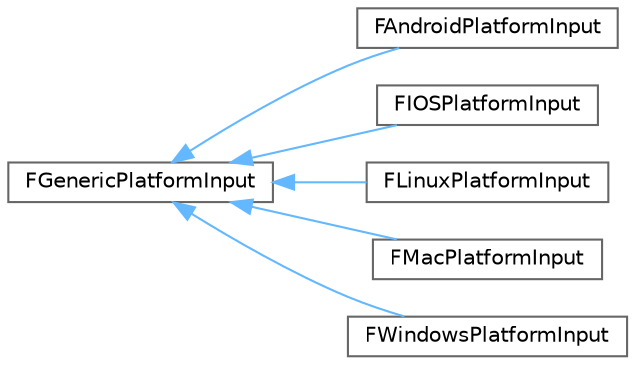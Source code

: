 digraph "Graphical Class Hierarchy"
{
 // INTERACTIVE_SVG=YES
 // LATEX_PDF_SIZE
  bgcolor="transparent";
  edge [fontname=Helvetica,fontsize=10,labelfontname=Helvetica,labelfontsize=10];
  node [fontname=Helvetica,fontsize=10,shape=box,height=0.2,width=0.4];
  rankdir="LR";
  Node0 [id="Node000000",label="FGenericPlatformInput",height=0.2,width=0.4,color="grey40", fillcolor="white", style="filled",URL="$d8/ded/structFGenericPlatformInput.html",tooltip=" "];
  Node0 -> Node1 [id="edge3929_Node000000_Node000001",dir="back",color="steelblue1",style="solid",tooltip=" "];
  Node1 [id="Node000001",label="FAndroidPlatformInput",height=0.2,width=0.4,color="grey40", fillcolor="white", style="filled",URL="$d7/db2/structFAndroidPlatformInput.html",tooltip=" "];
  Node0 -> Node2 [id="edge3930_Node000000_Node000002",dir="back",color="steelblue1",style="solid",tooltip=" "];
  Node2 [id="Node000002",label="FIOSPlatformInput",height=0.2,width=0.4,color="grey40", fillcolor="white", style="filled",URL="$dd/d8d/structFIOSPlatformInput.html",tooltip=" "];
  Node0 -> Node3 [id="edge3931_Node000000_Node000003",dir="back",color="steelblue1",style="solid",tooltip=" "];
  Node3 [id="Node000003",label="FLinuxPlatformInput",height=0.2,width=0.4,color="grey40", fillcolor="white", style="filled",URL="$db/d37/structFLinuxPlatformInput.html",tooltip=" "];
  Node0 -> Node4 [id="edge3932_Node000000_Node000004",dir="back",color="steelblue1",style="solid",tooltip=" "];
  Node4 [id="Node000004",label="FMacPlatformInput",height=0.2,width=0.4,color="grey40", fillcolor="white", style="filled",URL="$d5/dd6/structFMacPlatformInput.html",tooltip=" "];
  Node0 -> Node5 [id="edge3933_Node000000_Node000005",dir="back",color="steelblue1",style="solid",tooltip=" "];
  Node5 [id="Node000005",label="FWindowsPlatformInput",height=0.2,width=0.4,color="grey40", fillcolor="white", style="filled",URL="$d7/df8/structFWindowsPlatformInput.html",tooltip=" "];
}
